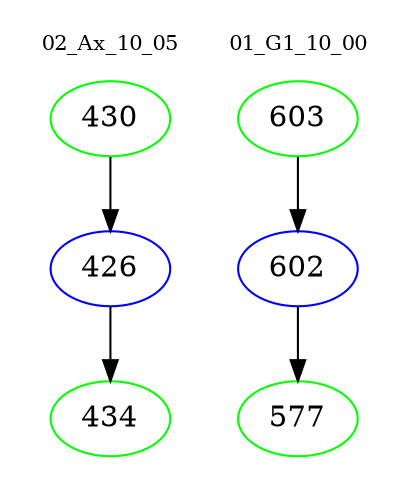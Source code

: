 digraph{
subgraph cluster_0 {
color = white
label = "02_Ax_10_05";
fontsize=10;
T0_430 [label="430", color="green"]
T0_430 -> T0_426 [color="black"]
T0_426 [label="426", color="blue"]
T0_426 -> T0_434 [color="black"]
T0_434 [label="434", color="green"]
}
subgraph cluster_1 {
color = white
label = "01_G1_10_00";
fontsize=10;
T1_603 [label="603", color="green"]
T1_603 -> T1_602 [color="black"]
T1_602 [label="602", color="blue"]
T1_602 -> T1_577 [color="black"]
T1_577 [label="577", color="green"]
}
}

